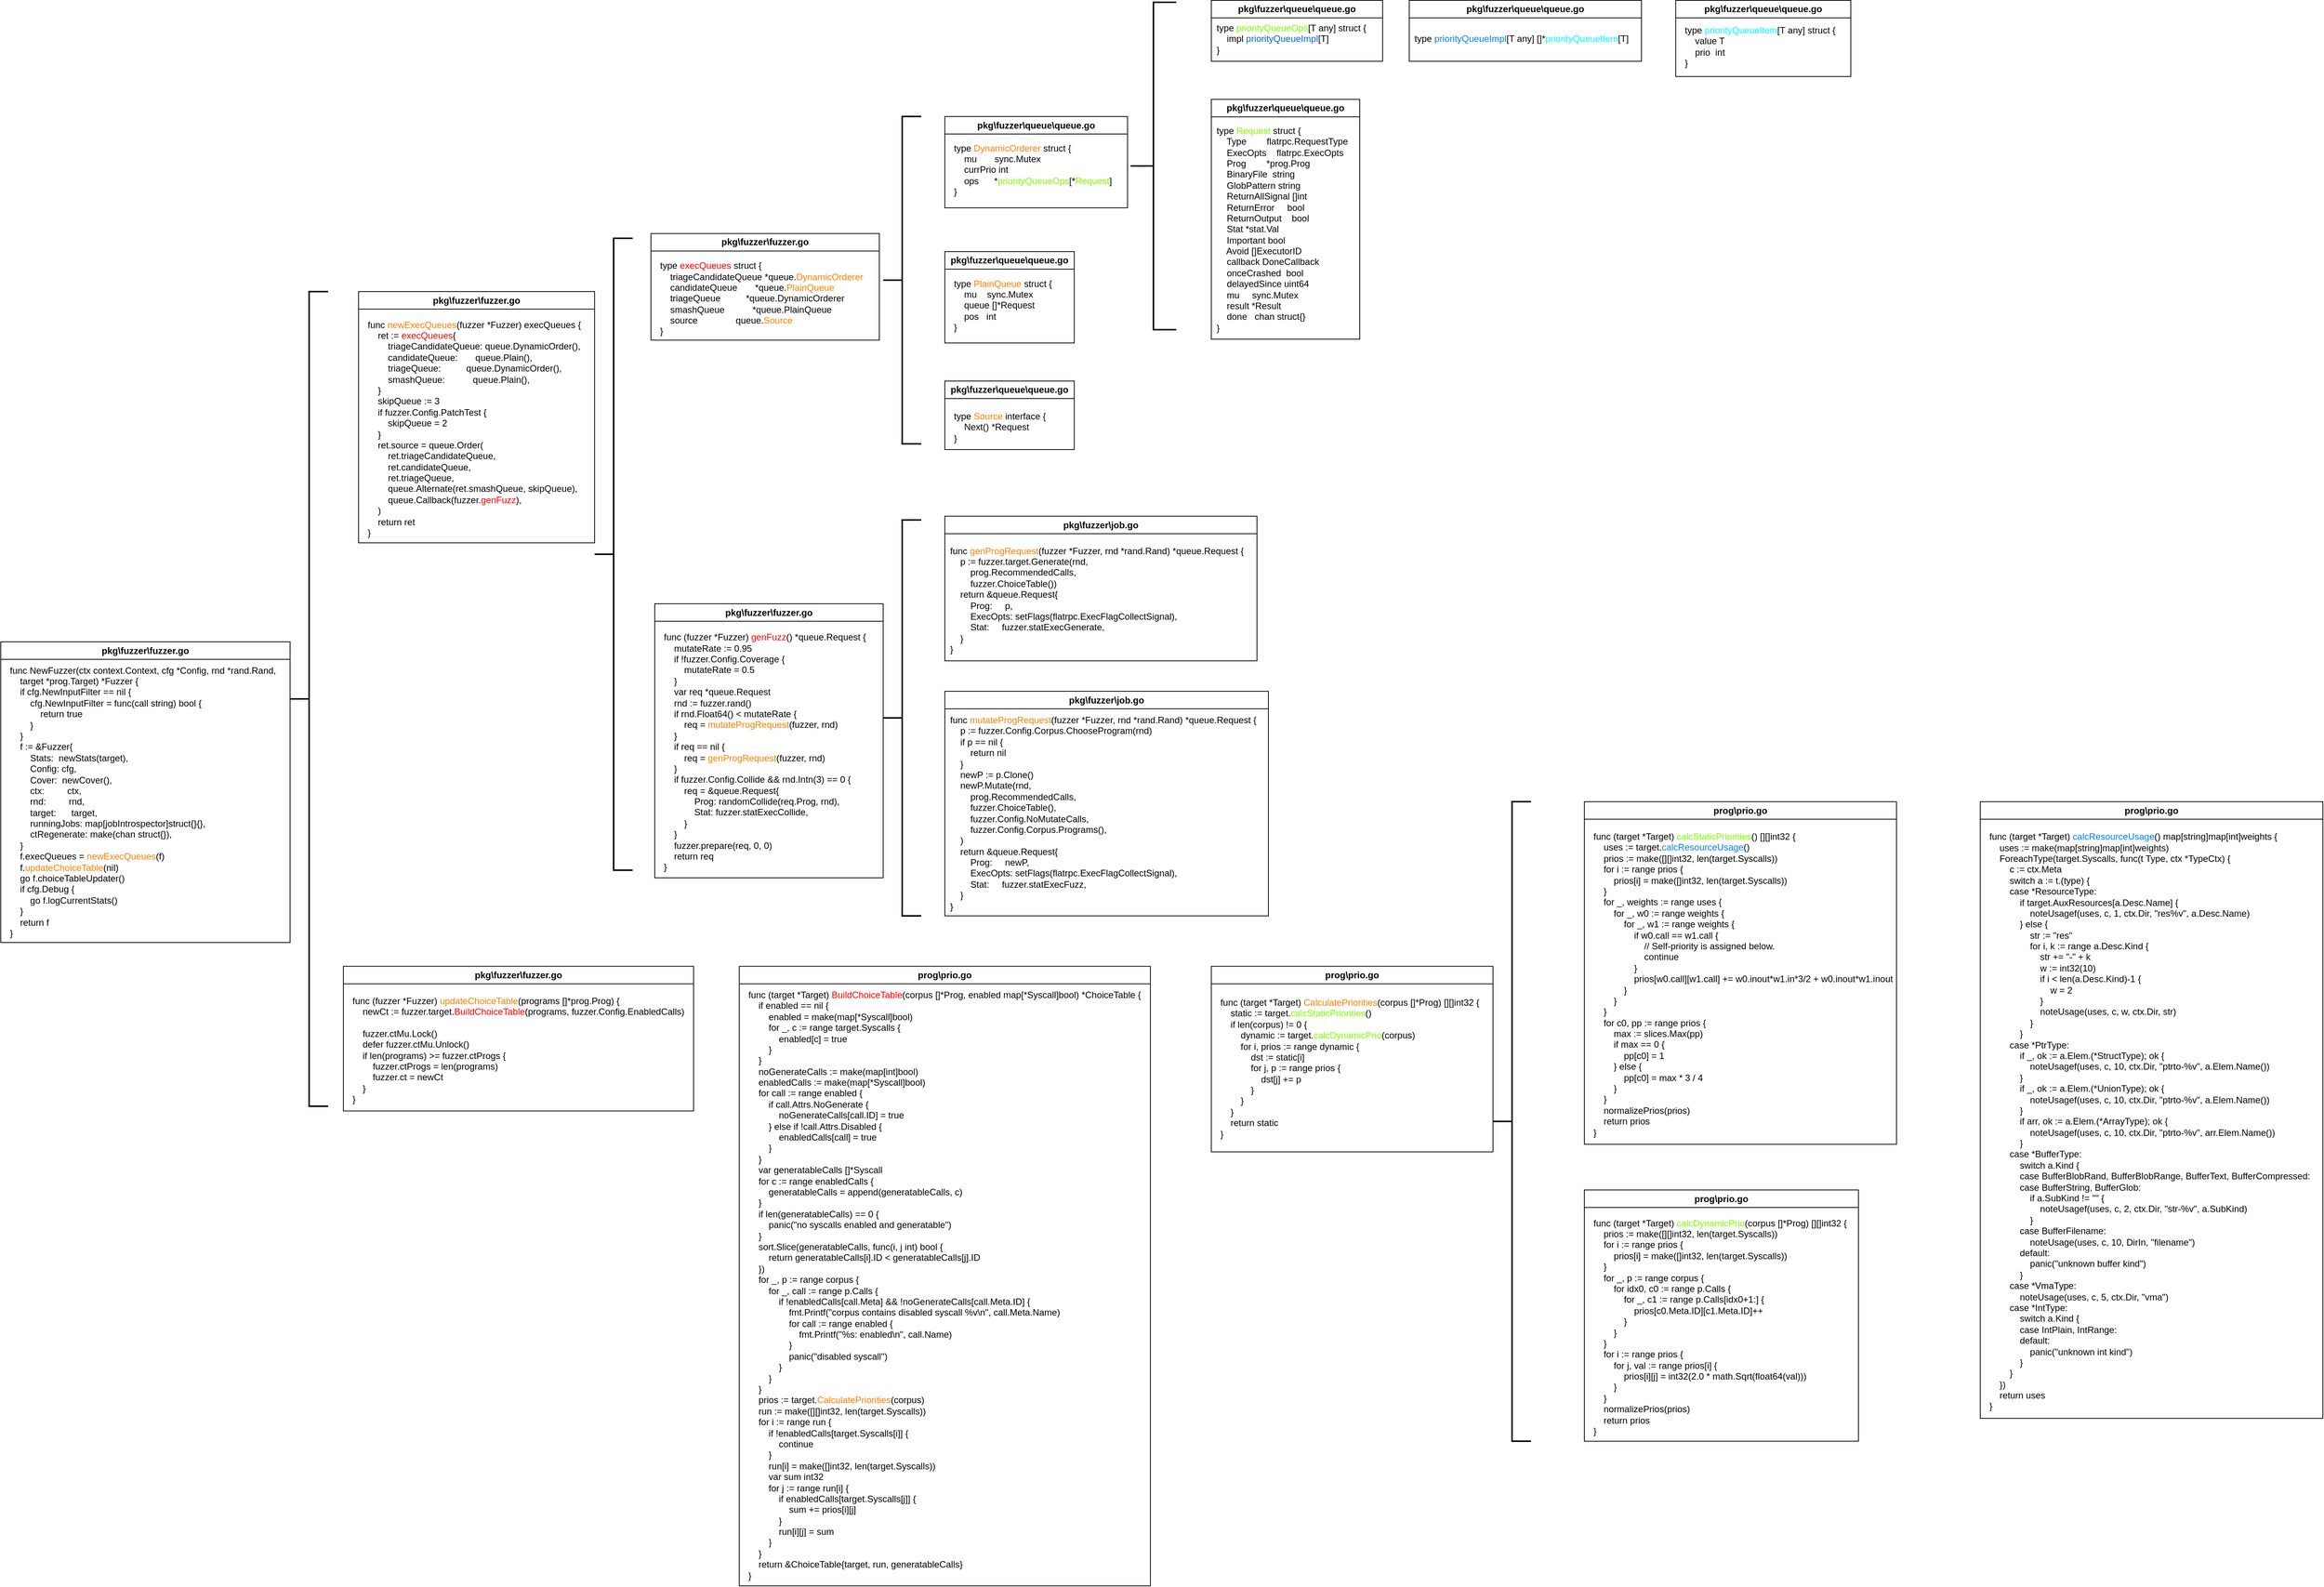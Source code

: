 <mxfile version="26.0.16">
  <diagram name="第 1 页" id="g-F0-cACahd_g80SVnAp">
    <mxGraphModel dx="1114" dy="1844" grid="1" gridSize="10" guides="1" tooltips="1" connect="1" arrows="1" fold="1" page="1" pageScale="1" pageWidth="827" pageHeight="1169" math="0" shadow="0">
      <root>
        <mxCell id="0" />
        <mxCell id="1" parent="0" />
        <mxCell id="8ZpCt7TOtmfmOsG7rmEz-1" value="pkg\fuzzer\fuzzer.go" style="swimlane;whiteSpace=wrap;html=1;" parent="1" vertex="1">
          <mxGeometry x="580" y="-330" width="310" height="330" as="geometry" />
        </mxCell>
        <mxCell id="8ZpCt7TOtmfmOsG7rmEz-2" value="&lt;div&gt;func &lt;font style=&quot;color: rgb(255, 128, 0);&quot;&gt;newExecQueues&lt;/font&gt;(fuzzer *Fuzzer) execQueues {&lt;/div&gt;&lt;div&gt;&amp;nbsp; &amp;nbsp; ret := &lt;font style=&quot;color: rgb(255, 0, 0);&quot;&gt;execQueues&lt;/font&gt;{&lt;/div&gt;&lt;div&gt;&amp;nbsp; &amp;nbsp; &amp;nbsp; &amp;nbsp; triageCandidateQueue: queue.DynamicOrder(),&lt;/div&gt;&lt;div&gt;&amp;nbsp; &amp;nbsp; &amp;nbsp; &amp;nbsp; candidateQueue:&amp;nbsp; &amp;nbsp; &amp;nbsp; &amp;nbsp;queue.Plain(),&lt;/div&gt;&lt;div&gt;&amp;nbsp; &amp;nbsp; &amp;nbsp; &amp;nbsp; triageQueue:&amp;nbsp; &amp;nbsp; &amp;nbsp; &amp;nbsp; &amp;nbsp; queue.DynamicOrder(),&lt;/div&gt;&lt;div&gt;&amp;nbsp; &amp;nbsp; &amp;nbsp; &amp;nbsp; smashQueue:&amp;nbsp; &amp;nbsp; &amp;nbsp; &amp;nbsp; &amp;nbsp; &amp;nbsp;queue.Plain(),&lt;/div&gt;&lt;div&gt;&amp;nbsp; &amp;nbsp; }&lt;/div&gt;&lt;div&gt;&amp;nbsp; &amp;nbsp; skipQueue := 3&lt;/div&gt;&lt;div&gt;&amp;nbsp; &amp;nbsp; if fuzzer.Config.PatchTest {&lt;/div&gt;&lt;div&gt;&amp;nbsp; &amp;nbsp; &amp;nbsp; &amp;nbsp; skipQueue = 2&lt;/div&gt;&lt;div&gt;&amp;nbsp; &amp;nbsp; }&lt;/div&gt;&lt;div&gt;&amp;nbsp; &amp;nbsp; ret.source = queue.Order(&lt;/div&gt;&lt;div&gt;&amp;nbsp; &amp;nbsp; &amp;nbsp; &amp;nbsp; ret.triageCandidateQueue,&lt;/div&gt;&lt;div&gt;&amp;nbsp; &amp;nbsp; &amp;nbsp; &amp;nbsp; ret.candidateQueue,&lt;/div&gt;&lt;div&gt;&amp;nbsp; &amp;nbsp; &amp;nbsp; &amp;nbsp; ret.triageQueue,&lt;/div&gt;&lt;div&gt;&amp;nbsp; &amp;nbsp; &amp;nbsp; &amp;nbsp; queue.Alternate(ret.smashQueue, skipQueue),&lt;/div&gt;&lt;div&gt;&amp;nbsp; &amp;nbsp; &amp;nbsp; &amp;nbsp; queue.Callback(fuzzer.&lt;font style=&quot;color: rgb(255, 0, 0);&quot;&gt;genFuzz&lt;/font&gt;),&lt;/div&gt;&lt;div&gt;&amp;nbsp; &amp;nbsp; )&lt;/div&gt;&lt;div&gt;&amp;nbsp; &amp;nbsp; return ret&lt;/div&gt;&lt;div style=&quot;&quot;&gt;}&lt;/div&gt;" style="text;html=1;align=left;verticalAlign=middle;resizable=0;points=[];autosize=1;strokeColor=none;fillColor=none;" parent="8ZpCt7TOtmfmOsG7rmEz-1" vertex="1">
          <mxGeometry x="10" y="30" width="300" height="300" as="geometry" />
        </mxCell>
        <mxCell id="8ZpCt7TOtmfmOsG7rmEz-3" value="pkg\fuzzer\fuzzer.go" style="swimlane;whiteSpace=wrap;html=1;" parent="1" vertex="1">
          <mxGeometry x="964" y="-406.25" width="300" height="140" as="geometry" />
        </mxCell>
        <mxCell id="8ZpCt7TOtmfmOsG7rmEz-4" value="&lt;div&gt;type &lt;font style=&quot;color: rgb(255, 0, 0);&quot;&gt;execQueues&lt;/font&gt; struct {&lt;/div&gt;&lt;div&gt;&amp;nbsp; &amp;nbsp; triageCandidateQueue *queue.&lt;font style=&quot;color: rgb(255, 128, 0);&quot;&gt;DynamicOrderer&lt;/font&gt;&lt;/div&gt;&lt;div&gt;&amp;nbsp; &amp;nbsp; candidateQueue&amp;nbsp; &amp;nbsp; &amp;nbsp; &amp;nbsp;*queue.&lt;font style=&quot;color: rgb(255, 128, 0);&quot;&gt;PlainQueue&lt;/font&gt;&lt;/div&gt;&lt;div&gt;&amp;nbsp; &amp;nbsp; triageQueue&amp;nbsp; &amp;nbsp; &amp;nbsp; &amp;nbsp; &amp;nbsp; *queue.DynamicOrderer&lt;/div&gt;&lt;div&gt;&amp;nbsp; &amp;nbsp; smashQueue&amp;nbsp; &amp;nbsp; &amp;nbsp; &amp;nbsp; &amp;nbsp; &amp;nbsp;*queue.PlainQueue&lt;/div&gt;&lt;div&gt;&amp;nbsp; &amp;nbsp; source&amp;nbsp; &amp;nbsp; &amp;nbsp; &amp;nbsp; &amp;nbsp; &amp;nbsp; &amp;nbsp; &amp;nbsp;queue.&lt;font style=&quot;color: rgb(255, 128, 0);&quot;&gt;Source&lt;/font&gt;&lt;/div&gt;&lt;div&gt;}&lt;/div&gt;" style="text;html=1;align=left;verticalAlign=middle;resizable=0;points=[];autosize=1;strokeColor=none;fillColor=none;" parent="8ZpCt7TOtmfmOsG7rmEz-3" vertex="1">
          <mxGeometry x="10" y="30" width="290" height="110" as="geometry" />
        </mxCell>
        <mxCell id="8ZpCt7TOtmfmOsG7rmEz-5" value="pkg\fuzzer\queue\queue.go" style="swimlane;whiteSpace=wrap;html=1;" parent="1" vertex="1">
          <mxGeometry x="1350" y="-560" width="240" height="120" as="geometry" />
        </mxCell>
        <mxCell id="8ZpCt7TOtmfmOsG7rmEz-6" value="&lt;div&gt;type &lt;font style=&quot;color: rgb(255, 128, 0);&quot;&gt;DynamicOrderer&lt;/font&gt; struct {&lt;/div&gt;&lt;div&gt;&amp;nbsp; &amp;nbsp; mu&amp;nbsp; &amp;nbsp; &amp;nbsp; &amp;nbsp;sync.Mutex&lt;/div&gt;&lt;div&gt;&amp;nbsp; &amp;nbsp; currPrio int&lt;/div&gt;&lt;div&gt;&amp;nbsp; &amp;nbsp; ops&amp;nbsp; &amp;nbsp; &amp;nbsp; *&lt;font style=&quot;color: rgb(128, 255, 0);&quot;&gt;priorityQueueOps&lt;/font&gt;[*&lt;font style=&quot;color: rgb(128, 255, 0);&quot;&gt;Request&lt;/font&gt;]&lt;/div&gt;&lt;div&gt;}&lt;/div&gt;" style="text;html=1;align=left;verticalAlign=middle;resizable=0;points=[];autosize=1;strokeColor=none;fillColor=none;" parent="8ZpCt7TOtmfmOsG7rmEz-5" vertex="1">
          <mxGeometry x="10" y="25" width="230" height="90" as="geometry" />
        </mxCell>
        <mxCell id="8ZpCt7TOtmfmOsG7rmEz-7" value="pkg\fuzzer\queue\queue.go" style="swimlane;whiteSpace=wrap;html=1;" parent="1" vertex="1">
          <mxGeometry x="1700" y="-712.5" width="225" height="80" as="geometry" />
        </mxCell>
        <mxCell id="8ZpCt7TOtmfmOsG7rmEz-8" value="&lt;div&gt;type &lt;font style=&quot;color: rgb(128, 255, 0);&quot;&gt;priorityQueueOps&lt;/font&gt;[T any] struct {&lt;/div&gt;&lt;div&gt;&amp;nbsp; &amp;nbsp; impl &lt;font style=&quot;color: rgb(0, 102, 204);&quot;&gt;priorityQueueImpl&lt;/font&gt;[T]&lt;/div&gt;&lt;div&gt;}&lt;/div&gt;" style="text;html=1;align=left;verticalAlign=middle;resizable=0;points=[];autosize=1;strokeColor=none;fillColor=none;" parent="8ZpCt7TOtmfmOsG7rmEz-7" vertex="1">
          <mxGeometry x="5" y="20" width="220" height="60" as="geometry" />
        </mxCell>
        <mxCell id="8ZpCt7TOtmfmOsG7rmEz-9" value="pkg\fuzzer\queue\queue.go" style="swimlane;whiteSpace=wrap;html=1;" parent="1" vertex="1">
          <mxGeometry x="1960" y="-712.5" width="305" height="80" as="geometry" />
        </mxCell>
        <mxCell id="8ZpCt7TOtmfmOsG7rmEz-10" value="type &lt;font style=&quot;color: rgb(0, 127, 255);&quot;&gt;priorityQueueImpl&lt;/font&gt;[T any] []*&lt;font style=&quot;color: rgb(0, 255, 255);&quot;&gt;priorityQueueItem&lt;/font&gt;[T]" style="text;html=1;align=left;verticalAlign=middle;resizable=0;points=[];autosize=1;strokeColor=none;fillColor=none;" parent="8ZpCt7TOtmfmOsG7rmEz-9" vertex="1">
          <mxGeometry x="5" y="35" width="300" height="30" as="geometry" />
        </mxCell>
        <mxCell id="8ZpCt7TOtmfmOsG7rmEz-11" value="pkg\fuzzer\queue\queue.go" style="swimlane;whiteSpace=wrap;html=1;" parent="1" vertex="1">
          <mxGeometry x="2310" y="-712.5" width="230" height="100" as="geometry" />
        </mxCell>
        <mxCell id="8ZpCt7TOtmfmOsG7rmEz-12" value="&lt;div&gt;type &lt;font style=&quot;color: rgb(0, 255, 255);&quot;&gt;priorityQueueItem&lt;/font&gt;[T any] struct {&lt;/div&gt;&lt;div&gt;&amp;nbsp; &amp;nbsp; value T&lt;/div&gt;&lt;div&gt;&amp;nbsp; &amp;nbsp; prio&amp;nbsp; int&lt;/div&gt;&lt;div&gt;}&lt;/div&gt;" style="text;html=1;align=left;verticalAlign=middle;resizable=0;points=[];autosize=1;strokeColor=none;fillColor=none;" parent="8ZpCt7TOtmfmOsG7rmEz-11" vertex="1">
          <mxGeometry x="10" y="25" width="220" height="70" as="geometry" />
        </mxCell>
        <mxCell id="8ZpCt7TOtmfmOsG7rmEz-13" value="pkg\fuzzer\queue\queue.go" style="swimlane;whiteSpace=wrap;html=1;" parent="1" vertex="1">
          <mxGeometry x="1700" y="-582.5" width="195" height="315" as="geometry" />
        </mxCell>
        <mxCell id="8ZpCt7TOtmfmOsG7rmEz-14" value="&lt;div&gt;type &lt;font style=&quot;color: rgb(128, 255, 0);&quot;&gt;Request&lt;/font&gt; struct {&lt;/div&gt;&lt;div&gt;&amp;nbsp; &amp;nbsp; Type&amp;nbsp; &amp;nbsp; &amp;nbsp; &amp;nbsp; flatrpc.RequestType&lt;/div&gt;&lt;div&gt;&amp;nbsp; &amp;nbsp; ExecOpts&amp;nbsp; &amp;nbsp; flatrpc.ExecOpts&lt;/div&gt;&lt;div&gt;&amp;nbsp; &amp;nbsp; Prog&amp;nbsp; &amp;nbsp; &amp;nbsp; &amp;nbsp; *prog.Prog&lt;/div&gt;&lt;div&gt;&amp;nbsp; &amp;nbsp; BinaryFile&amp;nbsp; string&lt;/div&gt;&lt;div&gt;&amp;nbsp; &amp;nbsp; GlobPattern string&amp;nbsp;&lt;/div&gt;&lt;div&gt;&amp;nbsp; &amp;nbsp; ReturnAllSignal []int&lt;/div&gt;&lt;div&gt;&amp;nbsp; &amp;nbsp; ReturnError&amp;nbsp; &amp;nbsp; &amp;nbsp;bool&lt;/div&gt;&lt;div&gt;&amp;nbsp; &amp;nbsp; ReturnOutput&amp;nbsp; &amp;nbsp; bool&lt;/div&gt;&lt;div&gt;&amp;nbsp; &amp;nbsp; Stat *stat.Val&lt;/div&gt;&lt;div&gt;&amp;nbsp; &amp;nbsp; Important bool&lt;/div&gt;&lt;div&gt;&amp;nbsp; &amp;nbsp; Avoid []ExecutorID&lt;/div&gt;&lt;div&gt;&amp;nbsp; &amp;nbsp; callback DoneCallback&lt;/div&gt;&lt;div&gt;&amp;nbsp; &amp;nbsp; onceCrashed&amp;nbsp; bool&lt;/div&gt;&lt;div&gt;&amp;nbsp; &amp;nbsp; delayedSince uint64&lt;/div&gt;&lt;div&gt;&amp;nbsp; &amp;nbsp; mu&amp;nbsp; &amp;nbsp; &amp;nbsp;sync.Mutex&lt;/div&gt;&lt;div&gt;&amp;nbsp; &amp;nbsp; result *Result&lt;/div&gt;&lt;div&gt;&amp;nbsp; &amp;nbsp; done&amp;nbsp; &amp;nbsp;chan struct{}&lt;/div&gt;&lt;div&gt;}&lt;/div&gt;" style="text;html=1;align=left;verticalAlign=middle;resizable=0;points=[];autosize=1;strokeColor=none;fillColor=none;" parent="8ZpCt7TOtmfmOsG7rmEz-13" vertex="1">
          <mxGeometry x="5" y="25" width="190" height="290" as="geometry" />
        </mxCell>
        <mxCell id="8ZpCt7TOtmfmOsG7rmEz-15" value="pkg\fuzzer\queue\queue.go" style="swimlane;whiteSpace=wrap;html=1;" parent="1" vertex="1">
          <mxGeometry x="1350" y="-382.5" width="170" height="120" as="geometry" />
        </mxCell>
        <mxCell id="8ZpCt7TOtmfmOsG7rmEz-16" value="&lt;div&gt;type &lt;font style=&quot;color: rgb(255, 128, 0);&quot;&gt;PlainQueue&lt;/font&gt; struct {&lt;/div&gt;&lt;div&gt;&amp;nbsp; &amp;nbsp; mu&amp;nbsp; &amp;nbsp; sync.Mutex&lt;/div&gt;&lt;div&gt;&amp;nbsp; &amp;nbsp; queue []*Request&lt;/div&gt;&lt;div&gt;&amp;nbsp; &amp;nbsp; pos&amp;nbsp; &amp;nbsp;int&lt;/div&gt;&lt;div&gt;}&lt;/div&gt;" style="text;html=1;align=left;verticalAlign=middle;resizable=0;points=[];autosize=1;strokeColor=none;fillColor=none;" parent="8ZpCt7TOtmfmOsG7rmEz-15" vertex="1">
          <mxGeometry x="10" y="25" width="150" height="90" as="geometry" />
        </mxCell>
        <mxCell id="8ZpCt7TOtmfmOsG7rmEz-17" value="pkg\fuzzer\queue\queue.go" style="swimlane;whiteSpace=wrap;html=1;" parent="1" vertex="1">
          <mxGeometry x="1350" y="-212.5" width="170" height="90" as="geometry" />
        </mxCell>
        <mxCell id="8ZpCt7TOtmfmOsG7rmEz-18" value="&lt;div&gt;type &lt;font style=&quot;color: rgb(255, 128, 0);&quot;&gt;Source&lt;/font&gt; interface {&lt;/div&gt;&lt;div&gt;&amp;nbsp; &amp;nbsp; Next() *Request&lt;/div&gt;&lt;div&gt;}&lt;/div&gt;" style="text;html=1;align=left;verticalAlign=middle;resizable=0;points=[];autosize=1;strokeColor=none;fillColor=none;" parent="8ZpCt7TOtmfmOsG7rmEz-17" vertex="1">
          <mxGeometry x="10" y="30" width="140" height="60" as="geometry" />
        </mxCell>
        <mxCell id="8ZpCt7TOtmfmOsG7rmEz-19" value="pkg\fuzzer\fuzzer.go" style="swimlane;whiteSpace=wrap;html=1;" parent="1" vertex="1">
          <mxGeometry x="969" y="80" width="300" height="360" as="geometry" />
        </mxCell>
        <mxCell id="8ZpCt7TOtmfmOsG7rmEz-20" value="&lt;div&gt;func (fuzzer *Fuzzer) &lt;font style=&quot;color: rgb(255, 0, 0);&quot;&gt;genFuzz&lt;/font&gt;() *queue.Request {&lt;/div&gt;&lt;div&gt;&amp;nbsp; &amp;nbsp; mutateRate := 0.95&lt;/div&gt;&lt;div&gt;&amp;nbsp; &amp;nbsp; if !fuzzer.Config.Coverage {&lt;/div&gt;&lt;div&gt;&amp;nbsp; &amp;nbsp; &amp;nbsp; &amp;nbsp; mutateRate = 0.5&lt;/div&gt;&lt;div&gt;&amp;nbsp; &amp;nbsp; }&lt;/div&gt;&lt;div&gt;&amp;nbsp; &amp;nbsp; var req *queue.Request&lt;/div&gt;&lt;div&gt;&amp;nbsp; &amp;nbsp; rnd := fuzzer.rand()&lt;/div&gt;&lt;div&gt;&amp;nbsp; &amp;nbsp; if rnd.Float64() &amp;lt; mutateRate {&lt;/div&gt;&lt;div&gt;&amp;nbsp; &amp;nbsp; &amp;nbsp; &amp;nbsp; req = &lt;font style=&quot;color: rgb(255, 128, 0);&quot;&gt;mutateProgRequest&lt;/font&gt;(fuzzer, rnd)&lt;/div&gt;&lt;div&gt;&amp;nbsp; &amp;nbsp; }&lt;/div&gt;&lt;div&gt;&amp;nbsp; &amp;nbsp; if req == nil {&lt;/div&gt;&lt;div&gt;&amp;nbsp; &amp;nbsp; &amp;nbsp; &amp;nbsp; req = &lt;font style=&quot;color: rgb(255, 128, 0);&quot;&gt;genProgRequest&lt;/font&gt;(fuzzer, rnd)&lt;/div&gt;&lt;div&gt;&amp;nbsp; &amp;nbsp; }&lt;/div&gt;&lt;div&gt;&amp;nbsp; &amp;nbsp; if fuzzer.Config.Collide &amp;amp;&amp;amp; rnd.Intn(3) == 0 {&lt;/div&gt;&lt;div&gt;&amp;nbsp; &amp;nbsp; &amp;nbsp; &amp;nbsp; req = &amp;amp;queue.Request{&lt;/div&gt;&lt;div&gt;&amp;nbsp; &amp;nbsp; &amp;nbsp; &amp;nbsp; &amp;nbsp; &amp;nbsp; Prog: randomCollide(req.Prog, rnd),&lt;/div&gt;&lt;div&gt;&amp;nbsp; &amp;nbsp; &amp;nbsp; &amp;nbsp; &amp;nbsp; &amp;nbsp; Stat: fuzzer.statExecCollide,&lt;/div&gt;&lt;div&gt;&amp;nbsp; &amp;nbsp; &amp;nbsp; &amp;nbsp; }&lt;/div&gt;&lt;div&gt;&amp;nbsp; &amp;nbsp; }&lt;/div&gt;&lt;div&gt;&amp;nbsp; &amp;nbsp; fuzzer.prepare(req, 0, 0)&lt;/div&gt;&lt;div&gt;&amp;nbsp; &amp;nbsp; return req&lt;/div&gt;&lt;div&gt;}&lt;/div&gt;" style="text;html=1;align=left;verticalAlign=middle;resizable=0;points=[];autosize=1;strokeColor=none;fillColor=none;" parent="8ZpCt7TOtmfmOsG7rmEz-19" vertex="1">
          <mxGeometry x="10" y="30" width="280" height="330" as="geometry" />
        </mxCell>
        <mxCell id="ia1y3fHBxI8tkKXysV4F-1" value="pkg\fuzzer\fuzzer.go" style="swimlane;whiteSpace=wrap;html=1;" parent="1" vertex="1">
          <mxGeometry x="110" y="130" width="380" height="395" as="geometry" />
        </mxCell>
        <mxCell id="ia1y3fHBxI8tkKXysV4F-2" value="&lt;div&gt;func NewFuzzer(ctx context.Context, cfg *Config, rnd *rand.Rand,&lt;/div&gt;&lt;div&gt;&amp;nbsp; &amp;nbsp; target *prog.Target) *Fuzzer {&lt;/div&gt;&lt;div&gt;&amp;nbsp; &amp;nbsp; if cfg.NewInputFilter == nil {&lt;/div&gt;&lt;div&gt;&amp;nbsp; &amp;nbsp; &amp;nbsp; &amp;nbsp; cfg.NewInputFilter = func(call string) bool {&lt;/div&gt;&lt;div&gt;&amp;nbsp; &amp;nbsp; &amp;nbsp; &amp;nbsp; &amp;nbsp; &amp;nbsp; return true&lt;/div&gt;&lt;div&gt;&amp;nbsp; &amp;nbsp; &amp;nbsp; &amp;nbsp; }&lt;/div&gt;&lt;div&gt;&amp;nbsp; &amp;nbsp; }&lt;/div&gt;&lt;div&gt;&amp;nbsp; &amp;nbsp; f := &amp;amp;Fuzzer{&lt;/div&gt;&lt;div&gt;&amp;nbsp; &amp;nbsp; &amp;nbsp; &amp;nbsp; Stats:&amp;nbsp; newStats(target),&lt;/div&gt;&lt;div&gt;&amp;nbsp; &amp;nbsp; &amp;nbsp; &amp;nbsp; Config: cfg,&lt;/div&gt;&lt;div&gt;&amp;nbsp; &amp;nbsp; &amp;nbsp; &amp;nbsp; Cover:&amp;nbsp; newCover(),&lt;/div&gt;&lt;div&gt;&amp;nbsp; &amp;nbsp; &amp;nbsp; &amp;nbsp; ctx:&amp;nbsp; &amp;nbsp; &amp;nbsp; &amp;nbsp; &amp;nbsp;ctx,&lt;/div&gt;&lt;div&gt;&amp;nbsp; &amp;nbsp; &amp;nbsp; &amp;nbsp; rnd:&amp;nbsp; &amp;nbsp; &amp;nbsp; &amp;nbsp; &amp;nbsp;rnd,&lt;/div&gt;&lt;div&gt;&amp;nbsp; &amp;nbsp; &amp;nbsp; &amp;nbsp; target:&amp;nbsp; &amp;nbsp; &amp;nbsp; target,&lt;/div&gt;&lt;div&gt;&amp;nbsp; &amp;nbsp; &amp;nbsp; &amp;nbsp; runningJobs: map[jobIntrospector]struct{}{},&lt;/div&gt;&lt;div&gt;&amp;nbsp; &amp;nbsp; &amp;nbsp; &amp;nbsp; ctRegenerate: make(chan struct{}),&lt;/div&gt;&lt;div&gt;&amp;nbsp; &amp;nbsp; }&lt;/div&gt;&lt;div&gt;&amp;nbsp; &amp;nbsp; f.execQueues = &lt;font style=&quot;color: rgb(255, 128, 0);&quot;&gt;newExecQueues&lt;/font&gt;(f)&lt;/div&gt;&lt;div&gt;&amp;nbsp; &amp;nbsp; f.&lt;font style=&quot;color: rgb(255, 128, 0);&quot;&gt;updateChoiceTable&lt;/font&gt;(nil)&lt;/div&gt;&lt;div&gt;&amp;nbsp; &amp;nbsp; go f.choiceTableUpdater()&lt;/div&gt;&lt;div&gt;&amp;nbsp; &amp;nbsp; if cfg.Debug {&lt;/div&gt;&lt;div&gt;&amp;nbsp; &amp;nbsp; &amp;nbsp; &amp;nbsp; go f.logCurrentStats()&lt;/div&gt;&lt;div&gt;&amp;nbsp; &amp;nbsp; }&lt;/div&gt;&lt;div&gt;&amp;nbsp; &amp;nbsp; return f&lt;/div&gt;&lt;div&gt;}&lt;/div&gt;" style="text;html=1;align=left;verticalAlign=middle;resizable=0;points=[];autosize=1;strokeColor=none;fillColor=none;" parent="ia1y3fHBxI8tkKXysV4F-1" vertex="1">
          <mxGeometry x="10" y="25" width="370" height="370" as="geometry" />
        </mxCell>
        <mxCell id="ia1y3fHBxI8tkKXysV4F-3" value="pkg\fuzzer\fuzzer.go" style="swimlane;whiteSpace=wrap;html=1;" parent="1" vertex="1">
          <mxGeometry x="560" y="556.25" width="460" height="190" as="geometry" />
        </mxCell>
        <mxCell id="ia1y3fHBxI8tkKXysV4F-4" value="&lt;div&gt;func (fuzzer *Fuzzer) &lt;font style=&quot;color: rgb(255, 128, 0);&quot;&gt;updateChoiceTable&lt;/font&gt;(programs []*prog.Prog) {&lt;/div&gt;&lt;div&gt;&amp;nbsp; &amp;nbsp; newCt := fuzzer.target.&lt;font style=&quot;color: rgb(255, 0, 0);&quot;&gt;BuildChoiceTable&lt;/font&gt;(programs, fuzzer.Config.EnabledCalls)&lt;/div&gt;&lt;div&gt;&lt;br&gt;&lt;/div&gt;&lt;div&gt;&amp;nbsp; &amp;nbsp; fuzzer.ctMu.Lock()&lt;/div&gt;&lt;div&gt;&amp;nbsp; &amp;nbsp; defer fuzzer.ctMu.Unlock()&lt;/div&gt;&lt;div&gt;&amp;nbsp; &amp;nbsp; if len(programs) &amp;gt;= fuzzer.ctProgs {&lt;/div&gt;&lt;div&gt;&amp;nbsp; &amp;nbsp; &amp;nbsp; &amp;nbsp; fuzzer.ctProgs = len(programs)&lt;/div&gt;&lt;div&gt;&amp;nbsp; &amp;nbsp; &amp;nbsp; &amp;nbsp; fuzzer.ct = newCt&lt;/div&gt;&lt;div&gt;&amp;nbsp; &amp;nbsp; }&lt;/div&gt;&lt;div&gt;}&lt;/div&gt;" style="text;html=1;align=left;verticalAlign=middle;resizable=0;points=[];autosize=1;strokeColor=none;fillColor=none;" parent="ia1y3fHBxI8tkKXysV4F-3" vertex="1">
          <mxGeometry x="10" y="30" width="450" height="160" as="geometry" />
        </mxCell>
        <mxCell id="ia1y3fHBxI8tkKXysV4F-5" value="" style="strokeWidth=2;html=1;shape=mxgraph.flowchart.annotation_2;align=left;labelPosition=right;pointerEvents=1;" parent="1" vertex="1">
          <mxGeometry x="490" y="-330" width="50" height="1070" as="geometry" />
        </mxCell>
        <mxCell id="ia1y3fHBxI8tkKXysV4F-6" value="" style="strokeWidth=2;html=1;shape=mxgraph.flowchart.annotation_2;align=left;labelPosition=right;pointerEvents=1;" parent="1" vertex="1">
          <mxGeometry x="890" y="-400" width="50" height="830" as="geometry" />
        </mxCell>
        <mxCell id="ia1y3fHBxI8tkKXysV4F-7" value="" style="strokeWidth=2;html=1;shape=mxgraph.flowchart.annotation_2;align=left;labelPosition=right;pointerEvents=1;" parent="1" vertex="1">
          <mxGeometry x="1269" y="-560" width="50" height="430" as="geometry" />
        </mxCell>
        <mxCell id="ia1y3fHBxI8tkKXysV4F-9" value="" style="strokeWidth=2;html=1;shape=mxgraph.flowchart.annotation_2;align=left;labelPosition=right;pointerEvents=1;" parent="1" vertex="1">
          <mxGeometry x="1594" y="-710" width="60" height="430" as="geometry" />
        </mxCell>
        <mxCell id="ia1y3fHBxI8tkKXysV4F-10" value="prog\prio.go" style="swimlane;whiteSpace=wrap;html=1;" parent="1" vertex="1">
          <mxGeometry x="1080" y="556.25" width="540" height="813.75" as="geometry" />
        </mxCell>
        <mxCell id="ia1y3fHBxI8tkKXysV4F-11" value="&lt;div&gt;func (target *Target) &lt;font style=&quot;color: rgb(255, 0, 0);&quot;&gt;BuildChoiceTable&lt;/font&gt;(corpus []*Prog, enabled map[*Syscall]bool) *ChoiceTable {&lt;/div&gt;&lt;div&gt;&amp;nbsp; &amp;nbsp; if enabled == nil {&lt;/div&gt;&lt;div&gt;&amp;nbsp; &amp;nbsp; &amp;nbsp; &amp;nbsp; enabled = make(map[*Syscall]bool)&lt;/div&gt;&lt;div&gt;&amp;nbsp; &amp;nbsp; &amp;nbsp; &amp;nbsp; for _, c := range target.Syscalls {&lt;/div&gt;&lt;div&gt;&amp;nbsp; &amp;nbsp; &amp;nbsp; &amp;nbsp; &amp;nbsp; &amp;nbsp; enabled[c] = true&lt;/div&gt;&lt;div&gt;&amp;nbsp; &amp;nbsp; &amp;nbsp; &amp;nbsp; }&lt;/div&gt;&lt;div&gt;&amp;nbsp; &amp;nbsp; }&lt;/div&gt;&lt;div&gt;&amp;nbsp; &amp;nbsp; noGenerateCalls := make(map[int]bool)&lt;/div&gt;&lt;div&gt;&amp;nbsp; &amp;nbsp; enabledCalls := make(map[*Syscall]bool)&lt;/div&gt;&lt;div&gt;&amp;nbsp; &amp;nbsp; for call := range enabled {&lt;/div&gt;&lt;div&gt;&amp;nbsp; &amp;nbsp; &amp;nbsp; &amp;nbsp; if call.Attrs.NoGenerate {&lt;/div&gt;&lt;div&gt;&amp;nbsp; &amp;nbsp; &amp;nbsp; &amp;nbsp; &amp;nbsp; &amp;nbsp; noGenerateCalls[call.ID] = true&lt;/div&gt;&lt;div&gt;&amp;nbsp; &amp;nbsp; &amp;nbsp; &amp;nbsp; } else if !call.Attrs.Disabled {&lt;/div&gt;&lt;div&gt;&amp;nbsp; &amp;nbsp; &amp;nbsp; &amp;nbsp; &amp;nbsp; &amp;nbsp; enabledCalls[call] = true&lt;/div&gt;&lt;div&gt;&amp;nbsp; &amp;nbsp; &amp;nbsp; &amp;nbsp; }&lt;/div&gt;&lt;div&gt;&amp;nbsp; &amp;nbsp; }&lt;/div&gt;&lt;div&gt;&amp;nbsp; &amp;nbsp; var generatableCalls []*Syscall&lt;/div&gt;&lt;div&gt;&amp;nbsp; &amp;nbsp; for c := range enabledCalls {&lt;/div&gt;&lt;div&gt;&amp;nbsp; &amp;nbsp; &amp;nbsp; &amp;nbsp; generatableCalls = append(generatableCalls, c)&lt;/div&gt;&lt;div&gt;&amp;nbsp; &amp;nbsp; }&lt;/div&gt;&lt;div&gt;&amp;nbsp; &amp;nbsp; if len(generatableCalls) == 0 {&lt;/div&gt;&lt;div&gt;&amp;nbsp; &amp;nbsp; &amp;nbsp; &amp;nbsp; panic(&quot;no syscalls enabled and generatable&quot;)&lt;/div&gt;&lt;div&gt;&amp;nbsp; &amp;nbsp; }&lt;/div&gt;&lt;div&gt;&amp;nbsp; &amp;nbsp; sort.Slice(generatableCalls, func(i, j int) bool {&lt;/div&gt;&lt;div&gt;&amp;nbsp; &amp;nbsp; &amp;nbsp; &amp;nbsp; return generatableCalls[i].ID &amp;lt; generatableCalls[j].ID&lt;/div&gt;&lt;div&gt;&amp;nbsp; &amp;nbsp; })&lt;/div&gt;&lt;div&gt;&amp;nbsp; &amp;nbsp; for _, p := range corpus {&lt;/div&gt;&lt;div&gt;&amp;nbsp; &amp;nbsp; &amp;nbsp; &amp;nbsp; for _, call := range p.Calls {&lt;/div&gt;&lt;div&gt;&amp;nbsp; &amp;nbsp; &amp;nbsp; &amp;nbsp; &amp;nbsp; &amp;nbsp; if !enabledCalls[call.Meta] &amp;amp;&amp;amp; !noGenerateCalls[call.Meta.ID] {&lt;/div&gt;&lt;div&gt;&amp;nbsp; &amp;nbsp; &amp;nbsp; &amp;nbsp; &amp;nbsp; &amp;nbsp; &amp;nbsp; &amp;nbsp; fmt.Printf(&quot;corpus contains disabled syscall %v\n&quot;, call.Meta.Name)&lt;/div&gt;&lt;div&gt;&amp;nbsp; &amp;nbsp; &amp;nbsp; &amp;nbsp; &amp;nbsp; &amp;nbsp; &amp;nbsp; &amp;nbsp; for call := range enabled {&lt;/div&gt;&lt;div&gt;&amp;nbsp; &amp;nbsp; &amp;nbsp; &amp;nbsp; &amp;nbsp; &amp;nbsp; &amp;nbsp; &amp;nbsp; &amp;nbsp; &amp;nbsp; fmt.Printf(&quot;%s: enabled\n&quot;, call.Name)&lt;/div&gt;&lt;div&gt;&amp;nbsp; &amp;nbsp; &amp;nbsp; &amp;nbsp; &amp;nbsp; &amp;nbsp; &amp;nbsp; &amp;nbsp; }&lt;/div&gt;&lt;div&gt;&amp;nbsp; &amp;nbsp; &amp;nbsp; &amp;nbsp; &amp;nbsp; &amp;nbsp; &amp;nbsp; &amp;nbsp; panic(&quot;disabled syscall&quot;)&lt;/div&gt;&lt;div&gt;&amp;nbsp; &amp;nbsp; &amp;nbsp; &amp;nbsp; &amp;nbsp; &amp;nbsp; }&lt;/div&gt;&lt;div&gt;&amp;nbsp; &amp;nbsp; &amp;nbsp; &amp;nbsp; }&lt;/div&gt;&lt;div&gt;&amp;nbsp; &amp;nbsp; }&lt;/div&gt;&lt;div&gt;&amp;nbsp; &amp;nbsp; prios := target.&lt;font style=&quot;color: rgb(255, 128, 0);&quot;&gt;CalculatePriorities&lt;/font&gt;(corpus)&lt;/div&gt;&lt;div&gt;&amp;nbsp; &amp;nbsp; run := make([][]int32, len(target.Syscalls))&lt;/div&gt;&lt;div&gt;&amp;nbsp; &amp;nbsp; for i := range run {&lt;/div&gt;&lt;div&gt;&amp;nbsp; &amp;nbsp; &amp;nbsp; &amp;nbsp; if !enabledCalls[target.Syscalls[i]] {&lt;/div&gt;&lt;div&gt;&amp;nbsp; &amp;nbsp; &amp;nbsp; &amp;nbsp; &amp;nbsp; &amp;nbsp; continue&lt;/div&gt;&lt;div&gt;&amp;nbsp; &amp;nbsp; &amp;nbsp; &amp;nbsp; }&lt;/div&gt;&lt;div&gt;&amp;nbsp; &amp;nbsp; &amp;nbsp; &amp;nbsp; run[i] = make([]int32, len(target.Syscalls))&lt;/div&gt;&lt;div&gt;&amp;nbsp; &amp;nbsp; &amp;nbsp; &amp;nbsp; var sum int32&lt;/div&gt;&lt;div&gt;&amp;nbsp; &amp;nbsp; &amp;nbsp; &amp;nbsp; for j := range run[i] {&lt;/div&gt;&lt;div&gt;&amp;nbsp; &amp;nbsp; &amp;nbsp; &amp;nbsp; &amp;nbsp; &amp;nbsp; if enabledCalls[target.Syscalls[j]] {&lt;/div&gt;&lt;div&gt;&amp;nbsp; &amp;nbsp; &amp;nbsp; &amp;nbsp; &amp;nbsp; &amp;nbsp; &amp;nbsp; &amp;nbsp; sum += prios[i][j]&lt;/div&gt;&lt;div&gt;&amp;nbsp; &amp;nbsp; &amp;nbsp; &amp;nbsp; &amp;nbsp; &amp;nbsp; }&lt;/div&gt;&lt;div&gt;&amp;nbsp; &amp;nbsp; &amp;nbsp; &amp;nbsp; &amp;nbsp; &amp;nbsp; run[i][j] = sum&lt;/div&gt;&lt;div&gt;&amp;nbsp; &amp;nbsp; &amp;nbsp; &amp;nbsp; }&lt;/div&gt;&lt;div&gt;&amp;nbsp; &amp;nbsp; }&lt;/div&gt;&lt;div&gt;&amp;nbsp; &amp;nbsp; return &amp;amp;ChoiceTable{target, run, generatableCalls}&lt;/div&gt;&lt;div&gt;}&lt;/div&gt;" style="text;html=1;align=left;verticalAlign=middle;resizable=0;points=[];autosize=1;strokeColor=none;fillColor=none;" parent="ia1y3fHBxI8tkKXysV4F-10" vertex="1">
          <mxGeometry x="10" y="23.75" width="530" height="790" as="geometry" />
        </mxCell>
        <mxCell id="GyCAbzdA3tvHO7J_xBkt-1" value="pkg\fuzzer\job.go" style="swimlane;whiteSpace=wrap;html=1;" parent="1" vertex="1">
          <mxGeometry x="1350" y="-35" width="410" height="190" as="geometry" />
        </mxCell>
        <mxCell id="GyCAbzdA3tvHO7J_xBkt-2" value="&lt;div&gt;func &lt;font style=&quot;color: rgb(255, 128, 0);&quot;&gt;genProgRequest&lt;/font&gt;(fuzzer *Fuzzer, rnd *rand.Rand) *queue.Request {&lt;/div&gt;&lt;div&gt;&amp;nbsp; &amp;nbsp; p := fuzzer.target.Generate(rnd,&lt;/div&gt;&lt;div&gt;&amp;nbsp; &amp;nbsp; &amp;nbsp; &amp;nbsp; prog.RecommendedCalls,&lt;/div&gt;&lt;div&gt;&amp;nbsp; &amp;nbsp; &amp;nbsp; &amp;nbsp; fuzzer.ChoiceTable())&lt;/div&gt;&lt;div&gt;&amp;nbsp; &amp;nbsp; return &amp;amp;queue.Request{&lt;/div&gt;&lt;div&gt;&amp;nbsp; &amp;nbsp; &amp;nbsp; &amp;nbsp; Prog:&amp;nbsp; &amp;nbsp; &amp;nbsp;p,&lt;/div&gt;&lt;div&gt;&amp;nbsp; &amp;nbsp; &amp;nbsp; &amp;nbsp; ExecOpts: setFlags(flatrpc.ExecFlagCollectSignal),&lt;/div&gt;&lt;div&gt;&amp;nbsp; &amp;nbsp; &amp;nbsp; &amp;nbsp; Stat:&amp;nbsp; &amp;nbsp; &amp;nbsp;fuzzer.statExecGenerate,&lt;/div&gt;&lt;div&gt;&amp;nbsp; &amp;nbsp; }&lt;/div&gt;&lt;div&gt;}&lt;/div&gt;" style="text;html=1;align=left;verticalAlign=middle;resizable=0;points=[];autosize=1;strokeColor=none;fillColor=none;" parent="GyCAbzdA3tvHO7J_xBkt-1" vertex="1">
          <mxGeometry x="5" y="30" width="400" height="160" as="geometry" />
        </mxCell>
        <mxCell id="GyCAbzdA3tvHO7J_xBkt-3" value="prog\prio.go" style="swimlane;whiteSpace=wrap;html=1;" parent="1" vertex="1">
          <mxGeometry x="1700" y="556.25" width="370" height="243.75" as="geometry" />
        </mxCell>
        <mxCell id="GyCAbzdA3tvHO7J_xBkt-4" value="&lt;div&gt;func (target *Target) &lt;font style=&quot;color: rgb(255, 128, 0);&quot;&gt;CalculatePriorities&lt;/font&gt;(corpus []*Prog) [][]int32 {&lt;/div&gt;&lt;div&gt;&amp;nbsp; &amp;nbsp; static := target.&lt;font style=&quot;color: rgb(128, 255, 0);&quot;&gt;calcStaticPriorities&lt;/font&gt;()&lt;/div&gt;&lt;div&gt;&amp;nbsp; &amp;nbsp; if len(corpus) != 0 {&lt;/div&gt;&lt;div&gt;&lt;span style=&quot;background-color: transparent; color: light-dark(rgb(0, 0, 0), rgb(255, 255, 255));&quot;&gt;&amp;nbsp; &amp;nbsp; &amp;nbsp; &amp;nbsp; dynamic := target.&lt;/span&gt;&lt;span style=&quot;background-color: transparent;&quot;&gt;&lt;font style=&quot;color: light-dark(rgb(128, 255, 0), rgb(255, 255, 255));&quot;&gt;calcDynamicPrio&lt;/font&gt;&lt;/span&gt;&lt;span style=&quot;background-color: transparent; color: light-dark(rgb(0, 0, 0), rgb(255, 255, 255));&quot;&gt;(corpus)&lt;/span&gt;&lt;/div&gt;&lt;div&gt;&amp;nbsp; &amp;nbsp; &amp;nbsp; &amp;nbsp; for i, prios := range dynamic {&lt;/div&gt;&lt;div&gt;&amp;nbsp; &amp;nbsp; &amp;nbsp; &amp;nbsp; &amp;nbsp; &amp;nbsp; dst := static[i]&lt;/div&gt;&lt;div&gt;&amp;nbsp; &amp;nbsp; &amp;nbsp; &amp;nbsp; &amp;nbsp; &amp;nbsp; for j, p := range prios {&lt;/div&gt;&lt;div&gt;&amp;nbsp; &amp;nbsp; &amp;nbsp; &amp;nbsp; &amp;nbsp; &amp;nbsp; &amp;nbsp; &amp;nbsp; dst[j] += p&lt;/div&gt;&lt;div&gt;&amp;nbsp; &amp;nbsp; &amp;nbsp; &amp;nbsp; &amp;nbsp; &amp;nbsp; }&lt;/div&gt;&lt;div&gt;&amp;nbsp; &amp;nbsp; &amp;nbsp; &amp;nbsp; }&lt;/div&gt;&lt;div&gt;&amp;nbsp; &amp;nbsp; }&lt;/div&gt;&lt;div&gt;&amp;nbsp; &amp;nbsp; return static&lt;/div&gt;&lt;div&gt;}&lt;/div&gt;" style="text;html=1;align=left;verticalAlign=middle;resizable=0;points=[];autosize=1;strokeColor=none;fillColor=none;" parent="GyCAbzdA3tvHO7J_xBkt-3" vertex="1">
          <mxGeometry x="10" y="33.75" width="360" height="200" as="geometry" />
        </mxCell>
        <mxCell id="GyCAbzdA3tvHO7J_xBkt-5" value="prog\prio.go" style="swimlane;whiteSpace=wrap;html=1;" parent="1" vertex="1">
          <mxGeometry x="2190" y="340" width="410" height="450" as="geometry" />
        </mxCell>
        <mxCell id="GyCAbzdA3tvHO7J_xBkt-6" value="&lt;div&gt;func (target *Target) &lt;font style=&quot;color: rgb(128, 255, 0);&quot;&gt;calcStaticPriorities&lt;/font&gt;() [][]int32 {&lt;/div&gt;&lt;div&gt;&amp;nbsp; &amp;nbsp; uses := target.&lt;font style=&quot;color: rgb(0, 127, 255);&quot;&gt;calcResourceUsage&lt;/font&gt;()&lt;/div&gt;&lt;div&gt;&amp;nbsp; &amp;nbsp; prios := make([][]int32, len(target.Syscalls))&lt;/div&gt;&lt;div&gt;&amp;nbsp; &amp;nbsp; for i := range prios {&lt;/div&gt;&lt;div&gt;&amp;nbsp; &amp;nbsp; &amp;nbsp; &amp;nbsp; prios[i] = make([]int32, len(target.Syscalls))&lt;/div&gt;&lt;div&gt;&amp;nbsp; &amp;nbsp; }&lt;/div&gt;&lt;div&gt;&amp;nbsp; &amp;nbsp; for _, weights := range uses {&lt;/div&gt;&lt;div&gt;&amp;nbsp; &amp;nbsp; &amp;nbsp; &amp;nbsp; for _, w0 := range weights {&lt;/div&gt;&lt;div&gt;&amp;nbsp; &amp;nbsp; &amp;nbsp; &amp;nbsp; &amp;nbsp; &amp;nbsp; for _, w1 := range weights {&lt;/div&gt;&lt;div&gt;&amp;nbsp; &amp;nbsp; &amp;nbsp; &amp;nbsp; &amp;nbsp; &amp;nbsp; &amp;nbsp; &amp;nbsp; if w0.call == w1.call {&lt;/div&gt;&lt;div&gt;&amp;nbsp; &amp;nbsp; &amp;nbsp; &amp;nbsp; &amp;nbsp; &amp;nbsp; &amp;nbsp; &amp;nbsp; &amp;nbsp; &amp;nbsp; // Self-priority is assigned below.&lt;/div&gt;&lt;div&gt;&amp;nbsp; &amp;nbsp; &amp;nbsp; &amp;nbsp; &amp;nbsp; &amp;nbsp; &amp;nbsp; &amp;nbsp; &amp;nbsp; &amp;nbsp; continue&lt;/div&gt;&lt;div&gt;&amp;nbsp; &amp;nbsp; &amp;nbsp; &amp;nbsp; &amp;nbsp; &amp;nbsp; &amp;nbsp; &amp;nbsp; }&lt;/div&gt;&lt;div&gt;&amp;nbsp; &amp;nbsp; &amp;nbsp; &amp;nbsp; &amp;nbsp; &amp;nbsp; &amp;nbsp; &amp;nbsp; prios[w0.call][w1.call] += w0.inout*w1.in*3/2 + w0.inout*w1.inout&lt;/div&gt;&lt;div&gt;&amp;nbsp; &amp;nbsp; &amp;nbsp; &amp;nbsp; &amp;nbsp; &amp;nbsp; }&lt;/div&gt;&lt;div&gt;&amp;nbsp; &amp;nbsp; &amp;nbsp; &amp;nbsp; }&lt;/div&gt;&lt;div&gt;&amp;nbsp; &amp;nbsp; }&lt;/div&gt;&lt;div&gt;&amp;nbsp; &amp;nbsp; for c0, pp := range prios {&lt;/div&gt;&lt;div&gt;&amp;nbsp; &amp;nbsp; &amp;nbsp; &amp;nbsp; max := slices.Max(pp)&lt;/div&gt;&lt;div&gt;&amp;nbsp; &amp;nbsp; &amp;nbsp; &amp;nbsp; if max == 0 {&lt;/div&gt;&lt;div&gt;&amp;nbsp; &amp;nbsp; &amp;nbsp; &amp;nbsp; &amp;nbsp; &amp;nbsp; pp[c0] = 1&lt;/div&gt;&lt;div&gt;&amp;nbsp; &amp;nbsp; &amp;nbsp; &amp;nbsp; } else {&lt;/div&gt;&lt;div&gt;&amp;nbsp; &amp;nbsp; &amp;nbsp; &amp;nbsp; &amp;nbsp; &amp;nbsp; pp[c0] = max * 3 / 4&lt;/div&gt;&lt;div&gt;&amp;nbsp; &amp;nbsp; &amp;nbsp; &amp;nbsp; }&lt;/div&gt;&lt;div&gt;&amp;nbsp; &amp;nbsp; }&lt;/div&gt;&lt;div&gt;&amp;nbsp; &amp;nbsp; normalizePrios(prios)&lt;/div&gt;&lt;div&gt;&amp;nbsp; &amp;nbsp; return prios&lt;/div&gt;&lt;div&gt;}&lt;/div&gt;" style="text;html=1;align=left;verticalAlign=middle;resizable=0;points=[];autosize=1;strokeColor=none;fillColor=none;" parent="GyCAbzdA3tvHO7J_xBkt-5" vertex="1">
          <mxGeometry x="10" y="30" width="400" height="420" as="geometry" />
        </mxCell>
        <mxCell id="GyCAbzdA3tvHO7J_xBkt-7" value="prog\prio.go" style="swimlane;whiteSpace=wrap;html=1;" parent="1" vertex="1">
          <mxGeometry x="2190" y="850" width="360" height="330" as="geometry" />
        </mxCell>
        <mxCell id="GyCAbzdA3tvHO7J_xBkt-8" value="&lt;div&gt;func (target *Target) &lt;font style=&quot;color: rgb(128, 255, 0);&quot;&gt;calcDynamicPrio&lt;/font&gt;(corpus []*Prog) [][]int32 {&lt;/div&gt;&lt;div&gt;&amp;nbsp; &amp;nbsp; prios := make([][]int32, len(target.Syscalls))&lt;/div&gt;&lt;div&gt;&amp;nbsp; &amp;nbsp; for i := range prios {&lt;/div&gt;&lt;div&gt;&amp;nbsp; &amp;nbsp; &amp;nbsp; &amp;nbsp; prios[i] = make([]int32, len(target.Syscalls))&lt;/div&gt;&lt;div&gt;&amp;nbsp; &amp;nbsp; }&lt;/div&gt;&lt;div&gt;&amp;nbsp; &amp;nbsp; for _, p := range corpus {&lt;/div&gt;&lt;div&gt;&amp;nbsp; &amp;nbsp; &amp;nbsp; &amp;nbsp; for idx0, c0 := range p.Calls {&lt;/div&gt;&lt;div&gt;&amp;nbsp; &amp;nbsp; &amp;nbsp; &amp;nbsp; &amp;nbsp; &amp;nbsp; for _, c1 := range p.Calls[idx0+1:] {&lt;/div&gt;&lt;div&gt;&amp;nbsp; &amp;nbsp; &amp;nbsp; &amp;nbsp; &amp;nbsp; &amp;nbsp; &amp;nbsp; &amp;nbsp; prios[c0.Meta.ID][c1.Meta.ID]++&lt;/div&gt;&lt;div&gt;&amp;nbsp; &amp;nbsp; &amp;nbsp; &amp;nbsp; &amp;nbsp; &amp;nbsp; }&lt;/div&gt;&lt;div&gt;&amp;nbsp; &amp;nbsp; &amp;nbsp; &amp;nbsp; }&lt;/div&gt;&lt;div&gt;&amp;nbsp; &amp;nbsp; }&lt;/div&gt;&lt;div&gt;&amp;nbsp; &amp;nbsp; for i := range prios {&lt;/div&gt;&lt;div&gt;&amp;nbsp; &amp;nbsp; &amp;nbsp; &amp;nbsp; for j, val := range prios[i] {&lt;/div&gt;&lt;div&gt;&amp;nbsp; &amp;nbsp; &amp;nbsp; &amp;nbsp; &amp;nbsp; &amp;nbsp; prios[i][j] = int32(2.0 * math.Sqrt(float64(val)))&lt;/div&gt;&lt;div&gt;&amp;nbsp; &amp;nbsp; &amp;nbsp; &amp;nbsp; }&lt;/div&gt;&lt;div&gt;&amp;nbsp; &amp;nbsp; }&lt;/div&gt;&lt;div&gt;&amp;nbsp; &amp;nbsp; normalizePrios(prios)&lt;/div&gt;&lt;div&gt;&amp;nbsp; &amp;nbsp; return prios&lt;/div&gt;&lt;div&gt;}&lt;/div&gt;" style="text;html=1;align=left;verticalAlign=middle;resizable=0;points=[];autosize=1;strokeColor=none;fillColor=none;" parent="GyCAbzdA3tvHO7J_xBkt-7" vertex="1">
          <mxGeometry x="10" y="30" width="350" height="300" as="geometry" />
        </mxCell>
        <mxCell id="GyCAbzdA3tvHO7J_xBkt-9" value="prog\prio.go" style="swimlane;whiteSpace=wrap;html=1;" parent="1" vertex="1">
          <mxGeometry x="2710" y="340" width="450" height="810" as="geometry" />
        </mxCell>
        <mxCell id="GyCAbzdA3tvHO7J_xBkt-10" value="&lt;div&gt;func (target *Target) &lt;font style=&quot;color: rgb(0, 127, 255);&quot;&gt;calcResourceUsage&lt;/font&gt;() map[string]map[int]weights {&lt;/div&gt;&lt;div&gt;&amp;nbsp; &amp;nbsp; uses := make(map[string]map[int]weights)&lt;/div&gt;&lt;div&gt;&amp;nbsp; &amp;nbsp; ForeachType(target.Syscalls, func(t Type, ctx *TypeCtx) {&lt;/div&gt;&lt;div&gt;&amp;nbsp; &amp;nbsp; &amp;nbsp; &amp;nbsp; c := ctx.Meta&lt;/div&gt;&lt;div&gt;&amp;nbsp; &amp;nbsp; &amp;nbsp; &amp;nbsp; switch a := t.(type) {&lt;/div&gt;&lt;div&gt;&amp;nbsp; &amp;nbsp; &amp;nbsp; &amp;nbsp; case *ResourceType:&lt;/div&gt;&lt;div&gt;&amp;nbsp; &amp;nbsp; &amp;nbsp; &amp;nbsp; &amp;nbsp; &amp;nbsp; if target.AuxResources[a.Desc.Name] {&lt;/div&gt;&lt;div&gt;&amp;nbsp; &amp;nbsp; &amp;nbsp; &amp;nbsp; &amp;nbsp; &amp;nbsp; &amp;nbsp; &amp;nbsp; noteUsagef(uses, c, 1, ctx.Dir, &quot;res%v&quot;, a.Desc.Name)&lt;/div&gt;&lt;div&gt;&amp;nbsp; &amp;nbsp; &amp;nbsp; &amp;nbsp; &amp;nbsp; &amp;nbsp; } else {&lt;/div&gt;&lt;div&gt;&amp;nbsp; &amp;nbsp; &amp;nbsp; &amp;nbsp; &amp;nbsp; &amp;nbsp; &amp;nbsp; &amp;nbsp; str := &quot;res&quot;&lt;/div&gt;&lt;div&gt;&amp;nbsp; &amp;nbsp; &amp;nbsp; &amp;nbsp; &amp;nbsp; &amp;nbsp; &amp;nbsp; &amp;nbsp; for i, k := range a.Desc.Kind {&lt;/div&gt;&lt;div&gt;&amp;nbsp; &amp;nbsp; &amp;nbsp; &amp;nbsp; &amp;nbsp; &amp;nbsp; &amp;nbsp; &amp;nbsp; &amp;nbsp; &amp;nbsp; str += &quot;-&quot; + k&lt;/div&gt;&lt;div&gt;&amp;nbsp; &amp;nbsp; &amp;nbsp; &amp;nbsp; &amp;nbsp; &amp;nbsp; &amp;nbsp; &amp;nbsp; &amp;nbsp; &amp;nbsp; w := int32(10)&lt;/div&gt;&lt;div&gt;&amp;nbsp; &amp;nbsp; &amp;nbsp; &amp;nbsp; &amp;nbsp; &amp;nbsp; &amp;nbsp; &amp;nbsp; &amp;nbsp; &amp;nbsp; if i &amp;lt; len(a.Desc.Kind)-1 {&lt;/div&gt;&lt;div&gt;&amp;nbsp; &amp;nbsp; &amp;nbsp; &amp;nbsp; &amp;nbsp; &amp;nbsp; &amp;nbsp; &amp;nbsp; &amp;nbsp; &amp;nbsp; &amp;nbsp; &amp;nbsp; w = 2&lt;/div&gt;&lt;div&gt;&amp;nbsp; &amp;nbsp; &amp;nbsp; &amp;nbsp; &amp;nbsp; &amp;nbsp; &amp;nbsp; &amp;nbsp; &amp;nbsp; &amp;nbsp; }&lt;/div&gt;&lt;div&gt;&amp;nbsp; &amp;nbsp; &amp;nbsp; &amp;nbsp; &amp;nbsp; &amp;nbsp; &amp;nbsp; &amp;nbsp; &amp;nbsp; &amp;nbsp; noteUsage(uses, c, w, ctx.Dir, str)&lt;/div&gt;&lt;div&gt;&amp;nbsp; &amp;nbsp; &amp;nbsp; &amp;nbsp; &amp;nbsp; &amp;nbsp; &amp;nbsp; &amp;nbsp; }&lt;/div&gt;&lt;div&gt;&amp;nbsp; &amp;nbsp; &amp;nbsp; &amp;nbsp; &amp;nbsp; &amp;nbsp; }&lt;/div&gt;&lt;div&gt;&amp;nbsp; &amp;nbsp; &amp;nbsp; &amp;nbsp; case *PtrType:&lt;/div&gt;&lt;div&gt;&amp;nbsp; &amp;nbsp; &amp;nbsp; &amp;nbsp; &amp;nbsp; &amp;nbsp; if _, ok := a.Elem.(*StructType); ok {&lt;/div&gt;&lt;div&gt;&amp;nbsp; &amp;nbsp; &amp;nbsp; &amp;nbsp; &amp;nbsp; &amp;nbsp; &amp;nbsp; &amp;nbsp; noteUsagef(uses, c, 10, ctx.Dir, &quot;ptrto-%v&quot;, a.Elem.Name())&lt;/div&gt;&lt;div&gt;&amp;nbsp; &amp;nbsp; &amp;nbsp; &amp;nbsp; &amp;nbsp; &amp;nbsp; }&lt;/div&gt;&lt;div&gt;&amp;nbsp; &amp;nbsp; &amp;nbsp; &amp;nbsp; &amp;nbsp; &amp;nbsp; if _, ok := a.Elem.(*UnionType); ok {&lt;/div&gt;&lt;div&gt;&amp;nbsp; &amp;nbsp; &amp;nbsp; &amp;nbsp; &amp;nbsp; &amp;nbsp; &amp;nbsp; &amp;nbsp; noteUsagef(uses, c, 10, ctx.Dir, &quot;ptrto-%v&quot;, a.Elem.Name())&lt;/div&gt;&lt;div&gt;&amp;nbsp; &amp;nbsp; &amp;nbsp; &amp;nbsp; &amp;nbsp; &amp;nbsp; }&lt;/div&gt;&lt;div&gt;&amp;nbsp; &amp;nbsp; &amp;nbsp; &amp;nbsp; &amp;nbsp; &amp;nbsp; if arr, ok := a.Elem.(*ArrayType); ok {&lt;/div&gt;&lt;div&gt;&amp;nbsp; &amp;nbsp; &amp;nbsp; &amp;nbsp; &amp;nbsp; &amp;nbsp; &amp;nbsp; &amp;nbsp; noteUsagef(uses, c, 10, ctx.Dir, &quot;ptrto-%v&quot;, arr.Elem.Name())&lt;/div&gt;&lt;div&gt;&amp;nbsp; &amp;nbsp; &amp;nbsp; &amp;nbsp; &amp;nbsp; &amp;nbsp; }&lt;/div&gt;&lt;div&gt;&amp;nbsp; &amp;nbsp; &amp;nbsp; &amp;nbsp; case *BufferType:&lt;/div&gt;&lt;div&gt;&amp;nbsp; &amp;nbsp; &amp;nbsp; &amp;nbsp; &amp;nbsp; &amp;nbsp; switch a.Kind {&lt;/div&gt;&lt;div&gt;&amp;nbsp; &amp;nbsp; &amp;nbsp; &amp;nbsp; &amp;nbsp; &amp;nbsp; case BufferBlobRand, BufferBlobRange, BufferText, BufferCompressed:&lt;/div&gt;&lt;div&gt;&amp;nbsp; &amp;nbsp; &amp;nbsp; &amp;nbsp; &amp;nbsp; &amp;nbsp; case BufferString, BufferGlob:&lt;/div&gt;&lt;div&gt;&amp;nbsp; &amp;nbsp; &amp;nbsp; &amp;nbsp; &amp;nbsp; &amp;nbsp; &amp;nbsp; &amp;nbsp; if a.SubKind != &quot;&quot; {&lt;/div&gt;&lt;div&gt;&amp;nbsp; &amp;nbsp; &amp;nbsp; &amp;nbsp; &amp;nbsp; &amp;nbsp; &amp;nbsp; &amp;nbsp; &amp;nbsp; &amp;nbsp; noteUsagef(uses, c, 2, ctx.Dir, &quot;str-%v&quot;, a.SubKind)&lt;/div&gt;&lt;div&gt;&amp;nbsp; &amp;nbsp; &amp;nbsp; &amp;nbsp; &amp;nbsp; &amp;nbsp; &amp;nbsp; &amp;nbsp; }&lt;/div&gt;&lt;div&gt;&amp;nbsp; &amp;nbsp; &amp;nbsp; &amp;nbsp; &amp;nbsp; &amp;nbsp; case BufferFilename:&lt;/div&gt;&lt;div&gt;&amp;nbsp; &amp;nbsp; &amp;nbsp; &amp;nbsp; &amp;nbsp; &amp;nbsp; &amp;nbsp; &amp;nbsp; noteUsage(uses, c, 10, DirIn, &quot;filename&quot;)&lt;/div&gt;&lt;div&gt;&amp;nbsp; &amp;nbsp; &amp;nbsp; &amp;nbsp; &amp;nbsp; &amp;nbsp; default:&lt;/div&gt;&lt;div&gt;&amp;nbsp; &amp;nbsp; &amp;nbsp; &amp;nbsp; &amp;nbsp; &amp;nbsp; &amp;nbsp; &amp;nbsp; panic(&quot;unknown buffer kind&quot;)&lt;/div&gt;&lt;div&gt;&amp;nbsp; &amp;nbsp; &amp;nbsp; &amp;nbsp; &amp;nbsp; &amp;nbsp; }&lt;/div&gt;&lt;div&gt;&amp;nbsp; &amp;nbsp; &amp;nbsp; &amp;nbsp; case *VmaType:&lt;/div&gt;&lt;div&gt;&amp;nbsp; &amp;nbsp; &amp;nbsp; &amp;nbsp; &amp;nbsp; &amp;nbsp; noteUsage(uses, c, 5, ctx.Dir, &quot;vma&quot;)&lt;/div&gt;&lt;div&gt;&amp;nbsp; &amp;nbsp; &amp;nbsp; &amp;nbsp; case *IntType:&lt;/div&gt;&lt;div&gt;&amp;nbsp; &amp;nbsp; &amp;nbsp; &amp;nbsp; &amp;nbsp; &amp;nbsp; switch a.Kind {&lt;/div&gt;&lt;div&gt;&amp;nbsp; &amp;nbsp; &amp;nbsp; &amp;nbsp; &amp;nbsp; &amp;nbsp; case IntPlain, IntRange:&lt;/div&gt;&lt;div&gt;&amp;nbsp; &amp;nbsp; &amp;nbsp; &amp;nbsp; &amp;nbsp; &amp;nbsp; default:&lt;/div&gt;&lt;div&gt;&amp;nbsp; &amp;nbsp; &amp;nbsp; &amp;nbsp; &amp;nbsp; &amp;nbsp; &amp;nbsp; &amp;nbsp; panic(&quot;unknown int kind&quot;)&lt;/div&gt;&lt;div&gt;&amp;nbsp; &amp;nbsp; &amp;nbsp; &amp;nbsp; &amp;nbsp; &amp;nbsp; }&lt;/div&gt;&lt;div&gt;&amp;nbsp; &amp;nbsp; &amp;nbsp; &amp;nbsp; }&lt;/div&gt;&lt;div&gt;&amp;nbsp; &amp;nbsp; })&lt;/div&gt;&lt;div&gt;&amp;nbsp; &amp;nbsp; return uses&lt;/div&gt;&lt;div&gt;}&lt;/div&gt;" style="text;html=1;align=left;verticalAlign=middle;resizable=0;points=[];autosize=1;strokeColor=none;fillColor=none;" parent="GyCAbzdA3tvHO7J_xBkt-9" vertex="1">
          <mxGeometry x="10" y="30" width="440" height="780" as="geometry" />
        </mxCell>
        <mxCell id="7rzwynCThFNtX3iMGv0R-1" value="pkg\fuzzer\job.go" style="swimlane;whiteSpace=wrap;html=1;" parent="1" vertex="1">
          <mxGeometry x="1350" y="195" width="425" height="295" as="geometry" />
        </mxCell>
        <mxCell id="7rzwynCThFNtX3iMGv0R-2" value="&lt;div&gt;func &lt;font style=&quot;color: rgb(255, 128, 0);&quot;&gt;mutateProgRequest&lt;/font&gt;(fuzzer *Fuzzer, rnd *rand.Rand) *queue.Request {&lt;/div&gt;&lt;div&gt;&amp;nbsp; &amp;nbsp; p := fuzzer.Config.Corpus.ChooseProgram(rnd)&lt;/div&gt;&lt;div&gt;&amp;nbsp; &amp;nbsp; if p == nil {&lt;/div&gt;&lt;div&gt;&amp;nbsp; &amp;nbsp; &amp;nbsp; &amp;nbsp; return nil&lt;/div&gt;&lt;div&gt;&amp;nbsp; &amp;nbsp; }&lt;/div&gt;&lt;div&gt;&amp;nbsp; &amp;nbsp; newP := p.Clone()&lt;/div&gt;&lt;div&gt;&amp;nbsp; &amp;nbsp; newP.Mutate(rnd,&lt;/div&gt;&lt;div&gt;&amp;nbsp; &amp;nbsp; &amp;nbsp; &amp;nbsp; prog.RecommendedCalls,&lt;/div&gt;&lt;div&gt;&amp;nbsp; &amp;nbsp; &amp;nbsp; &amp;nbsp; fuzzer.ChoiceTable(),&lt;/div&gt;&lt;div&gt;&amp;nbsp; &amp;nbsp; &amp;nbsp; &amp;nbsp; fuzzer.Config.NoMutateCalls,&lt;/div&gt;&lt;div&gt;&amp;nbsp; &amp;nbsp; &amp;nbsp; &amp;nbsp; fuzzer.Config.Corpus.Programs(),&lt;/div&gt;&lt;div&gt;&amp;nbsp; &amp;nbsp; )&lt;/div&gt;&lt;div&gt;&amp;nbsp; &amp;nbsp; return &amp;amp;queue.Request{&lt;/div&gt;&lt;div&gt;&amp;nbsp; &amp;nbsp; &amp;nbsp; &amp;nbsp; Prog:&amp;nbsp; &amp;nbsp; &amp;nbsp;newP,&lt;/div&gt;&lt;div&gt;&amp;nbsp; &amp;nbsp; &amp;nbsp; &amp;nbsp; ExecOpts: setFlags(flatrpc.ExecFlagCollectSignal),&lt;/div&gt;&lt;div&gt;&amp;nbsp; &amp;nbsp; &amp;nbsp; &amp;nbsp; Stat:&amp;nbsp; &amp;nbsp; &amp;nbsp;fuzzer.statExecFuzz,&lt;/div&gt;&lt;div&gt;&amp;nbsp; &amp;nbsp; }&lt;/div&gt;&lt;div&gt;}&lt;/div&gt;" style="text;html=1;align=left;verticalAlign=middle;resizable=0;points=[];autosize=1;strokeColor=none;fillColor=none;" parent="7rzwynCThFNtX3iMGv0R-1" vertex="1">
          <mxGeometry x="5" y="25" width="420" height="270" as="geometry" />
        </mxCell>
        <mxCell id="7rzwynCThFNtX3iMGv0R-3" value="" style="strokeWidth=2;html=1;shape=mxgraph.flowchart.annotation_2;align=left;labelPosition=right;pointerEvents=1;" parent="1" vertex="1">
          <mxGeometry x="1269" y="-30" width="50" height="520" as="geometry" />
        </mxCell>
        <mxCell id="7rzwynCThFNtX3iMGv0R-4" value="" style="strokeWidth=2;html=1;shape=mxgraph.flowchart.annotation_2;align=left;labelPosition=right;pointerEvents=1;" parent="1" vertex="1">
          <mxGeometry x="2070" y="340" width="50" height="840" as="geometry" />
        </mxCell>
      </root>
    </mxGraphModel>
  </diagram>
</mxfile>
